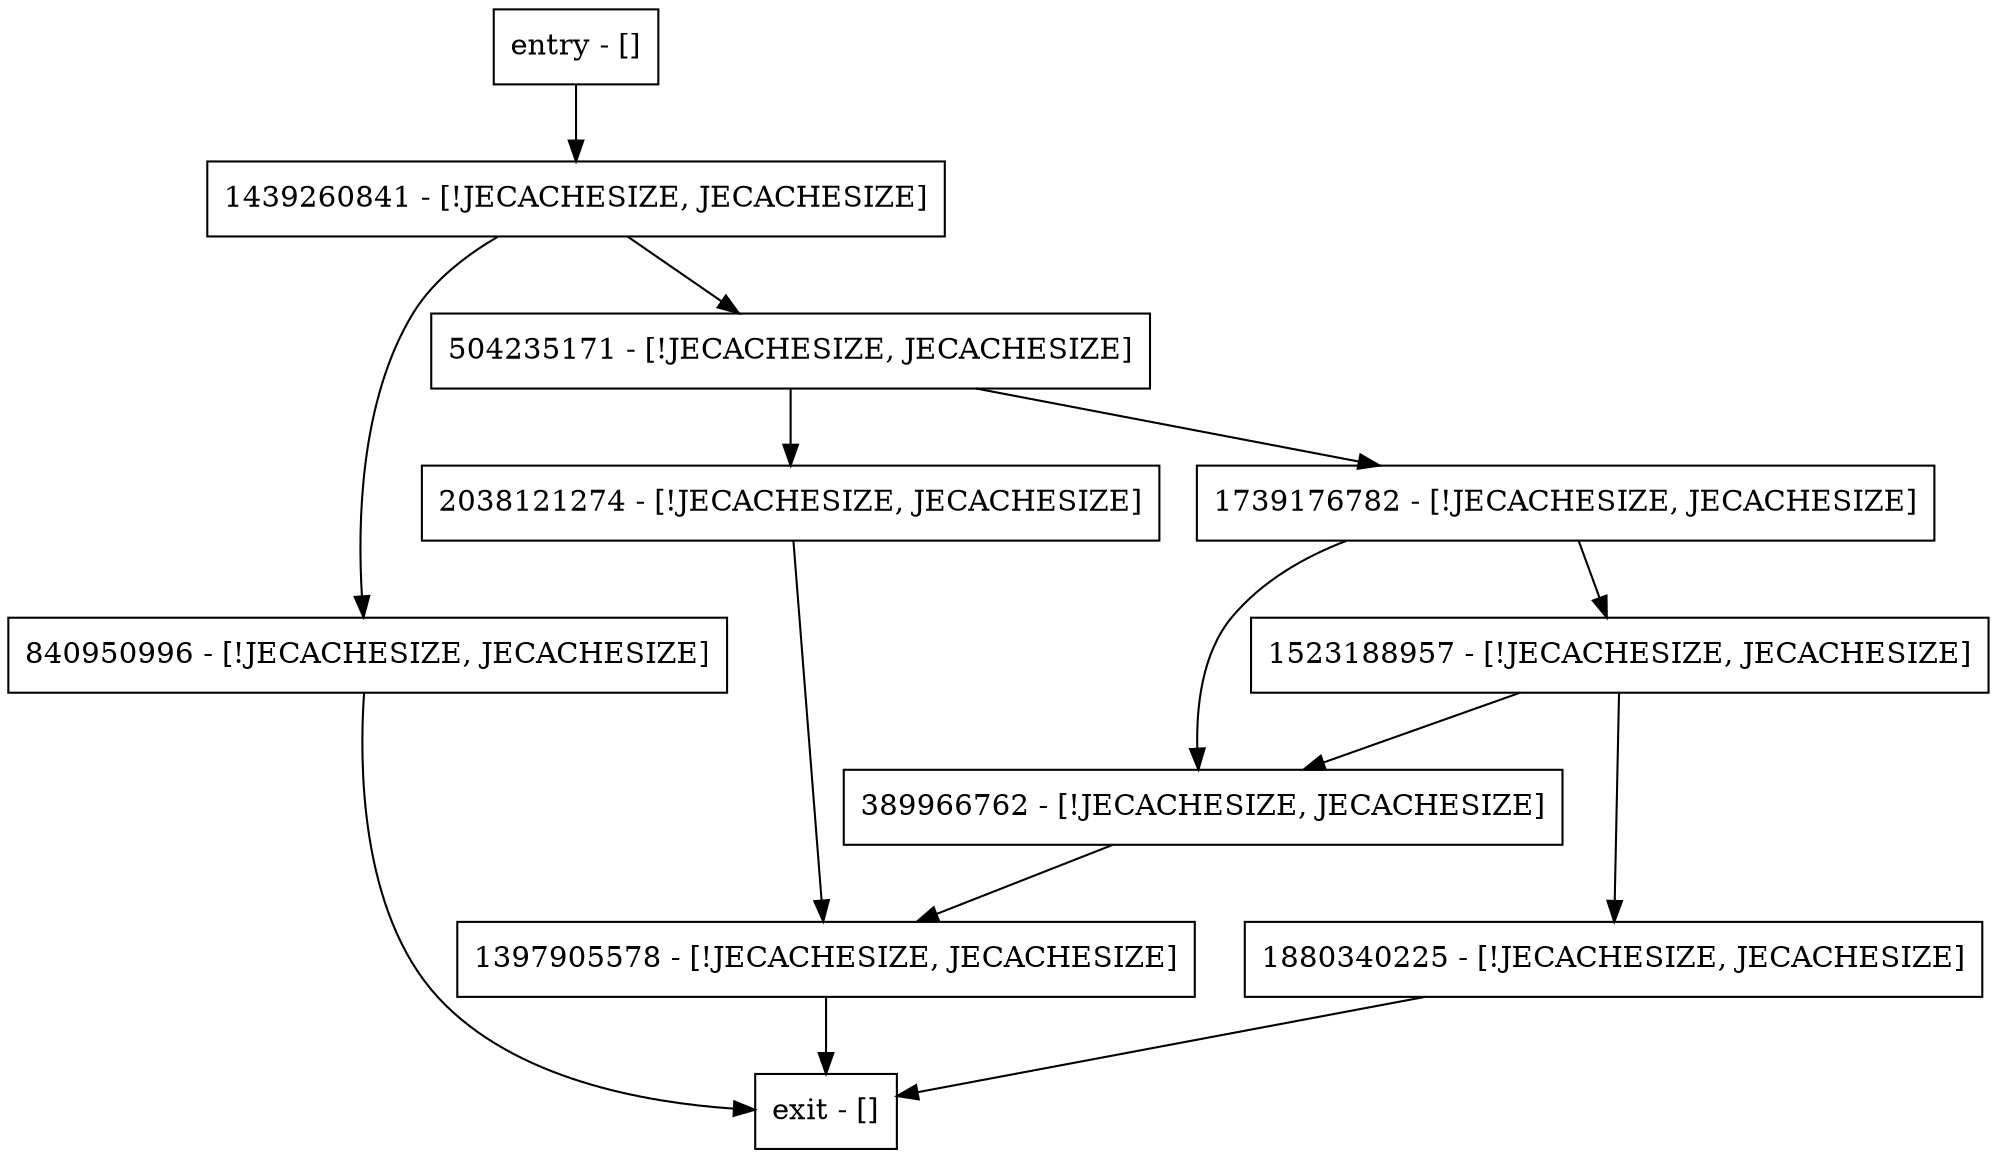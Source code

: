 digraph registerThreadLocker {
node [shape=record];
840950996 [label="840950996 - [!JECACHESIZE, JECACHESIZE]"];
1523188957 [label="1523188957 - [!JECACHESIZE, JECACHESIZE]"];
entry [label="entry - []"];
exit [label="exit - []"];
504235171 [label="504235171 - [!JECACHESIZE, JECACHESIZE]"];
1739176782 [label="1739176782 - [!JECACHESIZE, JECACHESIZE]"];
389966762 [label="389966762 - [!JECACHESIZE, JECACHESIZE]"];
1439260841 [label="1439260841 - [!JECACHESIZE, JECACHESIZE]"];
1397905578 [label="1397905578 - [!JECACHESIZE, JECACHESIZE]"];
2038121274 [label="2038121274 - [!JECACHESIZE, JECACHESIZE]"];
1880340225 [label="1880340225 - [!JECACHESIZE, JECACHESIZE]"];
entry;
exit;
840950996 -> exit;
1523188957 -> 389966762;
1523188957 -> 1880340225;
entry -> 1439260841;
504235171 -> 1739176782;
504235171 -> 2038121274;
1739176782 -> 1523188957;
1739176782 -> 389966762;
389966762 -> 1397905578;
1439260841 -> 840950996;
1439260841 -> 504235171;
1397905578 -> exit;
2038121274 -> 1397905578;
1880340225 -> exit;
}
